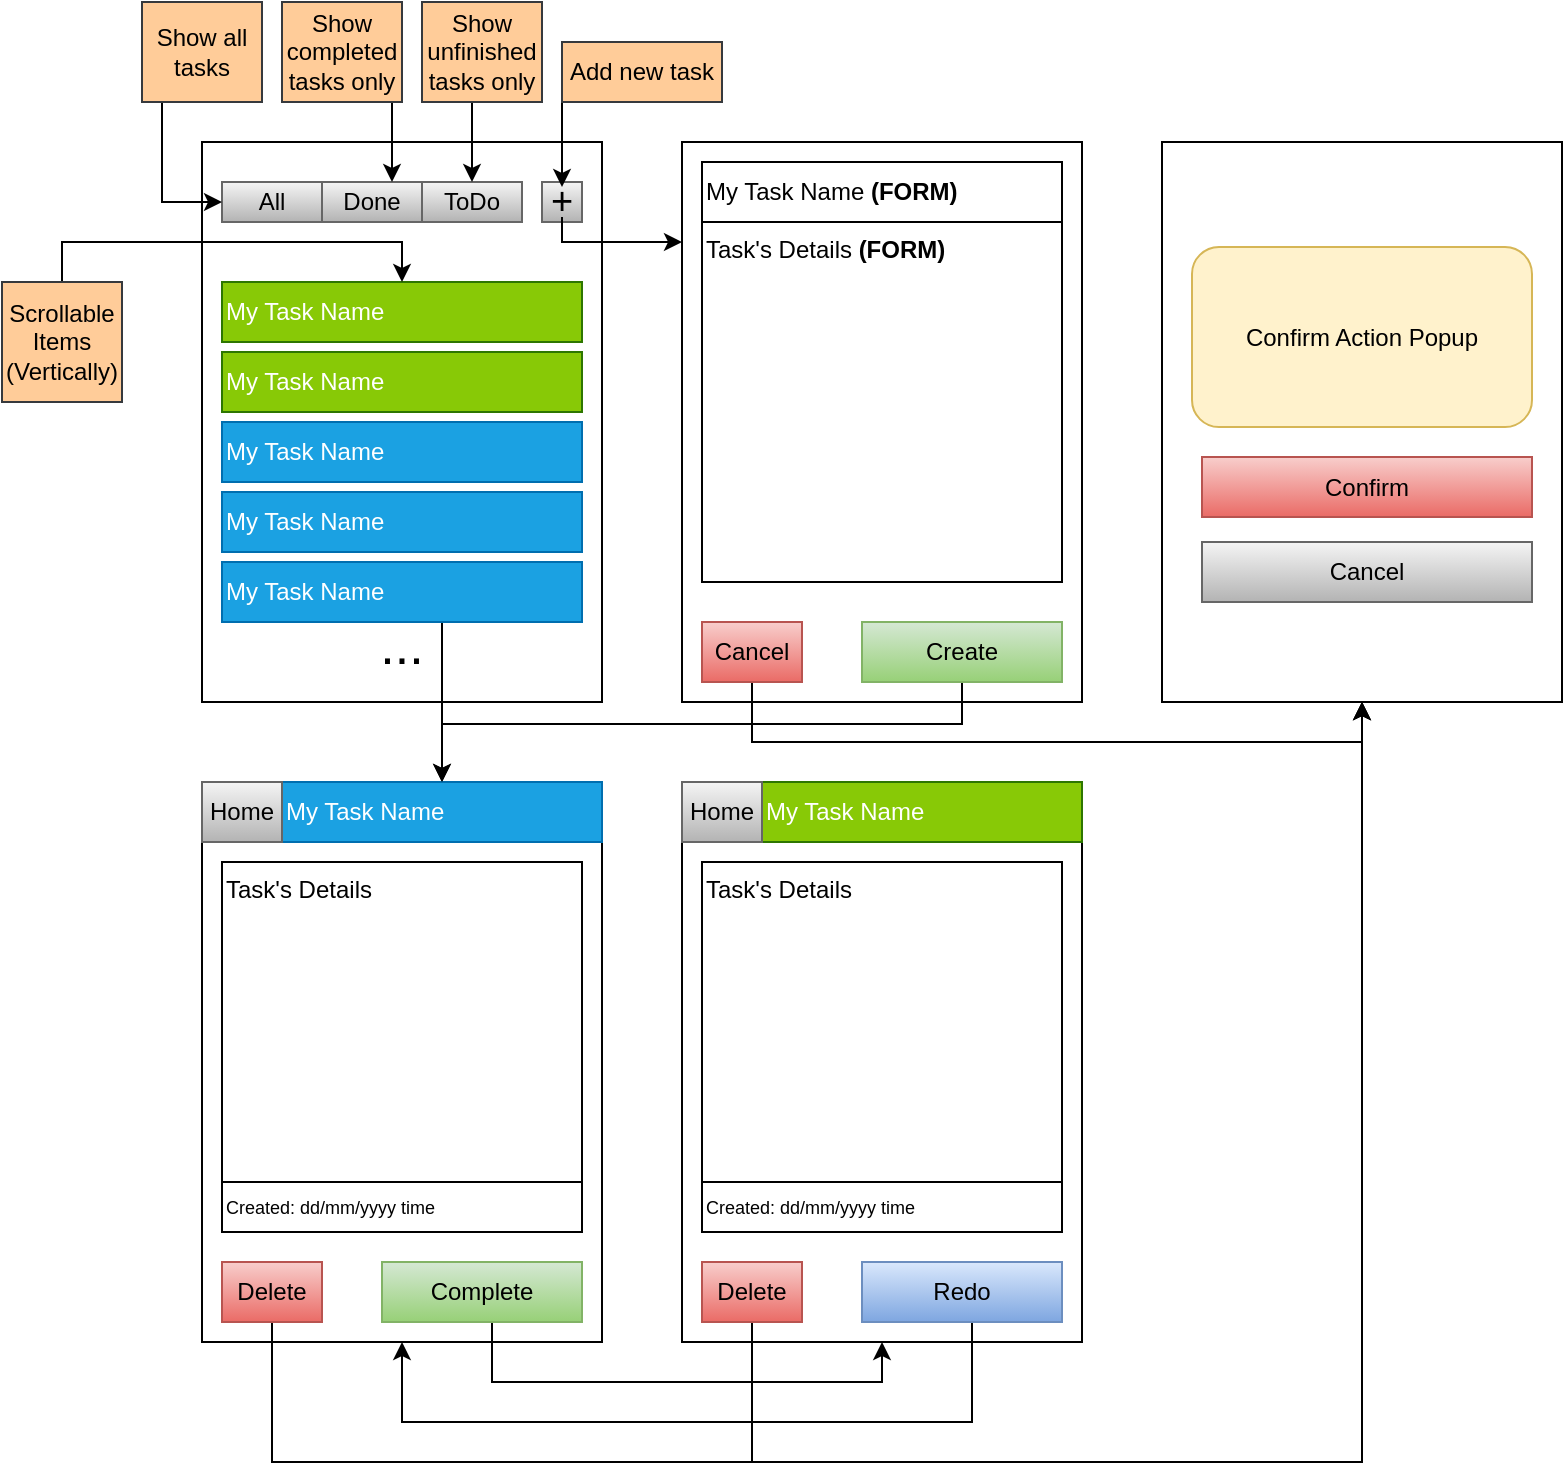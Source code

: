 <mxfile version="21.3.8">
  <diagram name="Page-1" id="eYoOHLzLo969Oum7pFAY">
    <mxGraphModel dx="1509" dy="794" grid="1" gridSize="10" guides="1" tooltips="1" connect="1" arrows="1" fold="1" page="1" pageScale="1" pageWidth="827" pageHeight="1169" math="0" shadow="0">
      <root>
        <mxCell id="0" />
        <mxCell id="1" parent="0" />
        <mxCell id="NqawYDxZaYAyfjhPDusi-1" value="" style="rounded=0;whiteSpace=wrap;html=1;" vertex="1" parent="1">
          <mxGeometry x="514" y="289" width="200" height="280" as="geometry" />
        </mxCell>
        <mxCell id="NqawYDxZaYAyfjhPDusi-3" value="" style="rounded=0;whiteSpace=wrap;html=1;" vertex="1" parent="1">
          <mxGeometry x="514" y="609" width="200" height="280" as="geometry" />
        </mxCell>
        <mxCell id="NqawYDxZaYAyfjhPDusi-9" value="" style="group" vertex="1" connectable="0" parent="1">
          <mxGeometry x="684" y="309" width="20" height="20" as="geometry" />
        </mxCell>
        <mxCell id="NqawYDxZaYAyfjhPDusi-4" value="" style="rounded=0;whiteSpace=wrap;html=1;fillColor=#f5f5f5;gradientColor=#b3b3b3;strokeColor=#666666;" vertex="1" parent="NqawYDxZaYAyfjhPDusi-9">
          <mxGeometry width="20" height="20" as="geometry" />
        </mxCell>
        <mxCell id="NqawYDxZaYAyfjhPDusi-8" value="+" style="text;html=1;strokeColor=none;fillColor=none;align=center;verticalAlign=middle;whiteSpace=wrap;rounded=0;fontSize=19;" vertex="1" parent="NqawYDxZaYAyfjhPDusi-9">
          <mxGeometry x="5" y="2.5" width="10" height="15" as="geometry" />
        </mxCell>
        <mxCell id="NqawYDxZaYAyfjhPDusi-13" value="My Task Name" style="rounded=0;whiteSpace=wrap;html=1;fillColor=#88C906;strokeColor=#2D7600;align=left;fontColor=#ffffff;" vertex="1" parent="1">
          <mxGeometry x="524" y="359" width="180" height="30" as="geometry" />
        </mxCell>
        <mxCell id="NqawYDxZaYAyfjhPDusi-14" value="My Task Name" style="rounded=0;whiteSpace=wrap;html=1;fillColor=#88C906;strokeColor=#2D7600;align=left;fontColor=#ffffff;" vertex="1" parent="1">
          <mxGeometry x="524" y="394" width="180" height="30" as="geometry" />
        </mxCell>
        <mxCell id="NqawYDxZaYAyfjhPDusi-15" value="My Task Name" style="rounded=0;whiteSpace=wrap;html=1;fillColor=#1ba1e2;fontColor=#ffffff;strokeColor=#006EAF;align=left;" vertex="1" parent="1">
          <mxGeometry x="524" y="429" width="180" height="30" as="geometry" />
        </mxCell>
        <mxCell id="NqawYDxZaYAyfjhPDusi-16" value="My Task Name" style="rounded=0;whiteSpace=wrap;html=1;fillColor=#1ba1e2;fontColor=#ffffff;strokeColor=#006EAF;align=left;" vertex="1" parent="1">
          <mxGeometry x="524" y="464" width="180" height="30" as="geometry" />
        </mxCell>
        <mxCell id="NqawYDxZaYAyfjhPDusi-98" style="edgeStyle=orthogonalEdgeStyle;rounded=0;orthogonalLoop=1;jettySize=auto;html=1;entryX=0.5;entryY=0;entryDx=0;entryDy=0;" edge="1" parent="1" source="NqawYDxZaYAyfjhPDusi-17" target="NqawYDxZaYAyfjhPDusi-28">
          <mxGeometry relative="1" as="geometry">
            <Array as="points">
              <mxPoint x="634" y="550" />
              <mxPoint x="634" y="550" />
            </Array>
          </mxGeometry>
        </mxCell>
        <mxCell id="NqawYDxZaYAyfjhPDusi-17" value="My Task Name" style="rounded=0;whiteSpace=wrap;html=1;fillColor=#1ba1e2;fontColor=#ffffff;strokeColor=#006EAF;align=left;" vertex="1" parent="1">
          <mxGeometry x="524" y="499" width="180" height="30" as="geometry" />
        </mxCell>
        <mxCell id="NqawYDxZaYAyfjhPDusi-18" value="Done" style="rounded=0;whiteSpace=wrap;html=1;fillColor=#f5f5f5;gradientColor=#b3b3b3;strokeColor=#666666;" vertex="1" parent="1">
          <mxGeometry x="574" y="309" width="50" height="20" as="geometry" />
        </mxCell>
        <mxCell id="NqawYDxZaYAyfjhPDusi-19" value="ToDo" style="rounded=0;whiteSpace=wrap;html=1;fillColor=#f5f5f5;gradientColor=#b3b3b3;strokeColor=#666666;" vertex="1" parent="1">
          <mxGeometry x="624" y="309" width="50" height="20" as="geometry" />
        </mxCell>
        <mxCell id="NqawYDxZaYAyfjhPDusi-20" style="edgeStyle=orthogonalEdgeStyle;rounded=0;orthogonalLoop=1;jettySize=auto;html=1;exitX=0.5;exitY=1;exitDx=0;exitDy=0;" edge="1" parent="1" source="NqawYDxZaYAyfjhPDusi-18" target="NqawYDxZaYAyfjhPDusi-18">
          <mxGeometry relative="1" as="geometry" />
        </mxCell>
        <mxCell id="NqawYDxZaYAyfjhPDusi-27" value="..." style="text;html=1;strokeColor=none;fillColor=none;align=center;verticalAlign=bottom;whiteSpace=wrap;rounded=0;fontSize=26;" vertex="1" parent="1">
          <mxGeometry x="584" y="539" width="60" height="20" as="geometry" />
        </mxCell>
        <mxCell id="NqawYDxZaYAyfjhPDusi-28" value="My Task Name" style="rounded=0;whiteSpace=wrap;html=1;fillColor=#1ba1e2;fontColor=#ffffff;strokeColor=#006EAF;align=left;" vertex="1" parent="1">
          <mxGeometry x="554" y="609" width="160" height="30" as="geometry" />
        </mxCell>
        <mxCell id="NqawYDxZaYAyfjhPDusi-29" value="Task&#39;s Details" style="rounded=0;whiteSpace=wrap;html=1;align=left;verticalAlign=top;" vertex="1" parent="1">
          <mxGeometry x="524" y="649" width="180" height="160" as="geometry" />
        </mxCell>
        <mxCell id="NqawYDxZaYAyfjhPDusi-30" value="Created: dd/mm/yyyy time" style="rounded=0;whiteSpace=wrap;html=1;fontSize=9;align=left;" vertex="1" parent="1">
          <mxGeometry x="524" y="809" width="180" height="25" as="geometry" />
        </mxCell>
        <mxCell id="NqawYDxZaYAyfjhPDusi-44" style="edgeStyle=orthogonalEdgeStyle;rounded=0;orthogonalLoop=1;jettySize=auto;html=1;entryX=0.5;entryY=1;entryDx=0;entryDy=0;" edge="1" parent="1" source="NqawYDxZaYAyfjhPDusi-31" target="NqawYDxZaYAyfjhPDusi-33">
          <mxGeometry relative="1" as="geometry">
            <mxPoint x="844" y="909" as="targetPoint" />
            <Array as="points">
              <mxPoint x="659" y="909" />
              <mxPoint x="854" y="909" />
            </Array>
          </mxGeometry>
        </mxCell>
        <mxCell id="NqawYDxZaYAyfjhPDusi-31" value="Complete" style="rounded=0;whiteSpace=wrap;html=1;fillColor=#d5e8d4;strokeColor=#82b366;gradientColor=#97d077;" vertex="1" parent="1">
          <mxGeometry x="604" y="849" width="100" height="30" as="geometry" />
        </mxCell>
        <mxCell id="NqawYDxZaYAyfjhPDusi-89" style="edgeStyle=orthogonalEdgeStyle;rounded=0;orthogonalLoop=1;jettySize=auto;html=1;entryX=0.5;entryY=1;entryDx=0;entryDy=0;" edge="1" parent="1" source="NqawYDxZaYAyfjhPDusi-32" target="NqawYDxZaYAyfjhPDusi-81">
          <mxGeometry relative="1" as="geometry">
            <Array as="points">
              <mxPoint x="549" y="949" />
              <mxPoint x="1094" y="949" />
            </Array>
          </mxGeometry>
        </mxCell>
        <mxCell id="NqawYDxZaYAyfjhPDusi-32" value="Delete" style="rounded=0;whiteSpace=wrap;html=1;fillColor=#f8cecc;gradientColor=#ea6b66;strokeColor=#b85450;" vertex="1" parent="1">
          <mxGeometry x="524" y="849" width="50" height="30" as="geometry" />
        </mxCell>
        <mxCell id="NqawYDxZaYAyfjhPDusi-33" value="" style="rounded=0;whiteSpace=wrap;html=1;" vertex="1" parent="1">
          <mxGeometry x="754" y="609" width="200" height="280" as="geometry" />
        </mxCell>
        <mxCell id="NqawYDxZaYAyfjhPDusi-35" value="Task&#39;s Details" style="rounded=0;whiteSpace=wrap;html=1;align=left;verticalAlign=top;" vertex="1" parent="1">
          <mxGeometry x="764" y="649" width="180" height="160" as="geometry" />
        </mxCell>
        <mxCell id="NqawYDxZaYAyfjhPDusi-36" value="Created: dd/mm/yyyy time" style="rounded=0;whiteSpace=wrap;html=1;fontSize=9;align=left;" vertex="1" parent="1">
          <mxGeometry x="764" y="809" width="180" height="25" as="geometry" />
        </mxCell>
        <mxCell id="NqawYDxZaYAyfjhPDusi-43" style="edgeStyle=orthogonalEdgeStyle;rounded=0;orthogonalLoop=1;jettySize=auto;html=1;entryX=0.5;entryY=1;entryDx=0;entryDy=0;" edge="1" parent="1" source="NqawYDxZaYAyfjhPDusi-37" target="NqawYDxZaYAyfjhPDusi-3">
          <mxGeometry relative="1" as="geometry">
            <Array as="points">
              <mxPoint x="899" y="929" />
              <mxPoint x="614" y="929" />
            </Array>
          </mxGeometry>
        </mxCell>
        <mxCell id="NqawYDxZaYAyfjhPDusi-37" value="Redo" style="rounded=0;whiteSpace=wrap;html=1;fillColor=#dae8fc;strokeColor=#6c8ebf;gradientColor=#7ea6e0;" vertex="1" parent="1">
          <mxGeometry x="844" y="849" width="100" height="30" as="geometry" />
        </mxCell>
        <mxCell id="NqawYDxZaYAyfjhPDusi-90" style="edgeStyle=orthogonalEdgeStyle;rounded=0;orthogonalLoop=1;jettySize=auto;html=1;entryX=0.5;entryY=1;entryDx=0;entryDy=0;" edge="1" parent="1" source="NqawYDxZaYAyfjhPDusi-38" target="NqawYDxZaYAyfjhPDusi-81">
          <mxGeometry relative="1" as="geometry">
            <Array as="points">
              <mxPoint x="789" y="949" />
              <mxPoint x="1094" y="949" />
            </Array>
          </mxGeometry>
        </mxCell>
        <mxCell id="NqawYDxZaYAyfjhPDusi-38" value="Delete" style="rounded=0;whiteSpace=wrap;html=1;fillColor=#f8cecc;gradientColor=#ea6b66;strokeColor=#b85450;" vertex="1" parent="1">
          <mxGeometry x="764" y="849" width="50" height="30" as="geometry" />
        </mxCell>
        <mxCell id="NqawYDxZaYAyfjhPDusi-39" value="My Task Name" style="rounded=0;whiteSpace=wrap;html=1;fillColor=#88C906;strokeColor=#2D7600;align=left;fontColor=#ffffff;" vertex="1" parent="1">
          <mxGeometry x="794" y="609" width="160" height="30" as="geometry" />
        </mxCell>
        <mxCell id="NqawYDxZaYAyfjhPDusi-47" value="" style="rounded=0;whiteSpace=wrap;html=1;" vertex="1" parent="1">
          <mxGeometry x="754" y="289" width="200" height="280" as="geometry" />
        </mxCell>
        <mxCell id="NqawYDxZaYAyfjhPDusi-48" value="Task&#39;s Details &lt;b&gt;(FORM)&lt;/b&gt;" style="rounded=0;whiteSpace=wrap;html=1;align=left;verticalAlign=top;" vertex="1" parent="1">
          <mxGeometry x="764" y="329" width="180" height="180" as="geometry" />
        </mxCell>
        <mxCell id="NqawYDxZaYAyfjhPDusi-91" style="edgeStyle=orthogonalEdgeStyle;rounded=0;orthogonalLoop=1;jettySize=auto;html=1;entryX=0.5;entryY=0;entryDx=0;entryDy=0;" edge="1" parent="1" source="NqawYDxZaYAyfjhPDusi-50" target="NqawYDxZaYAyfjhPDusi-28">
          <mxGeometry relative="1" as="geometry">
            <Array as="points">
              <mxPoint x="894" y="580" />
              <mxPoint x="634" y="580" />
            </Array>
          </mxGeometry>
        </mxCell>
        <mxCell id="NqawYDxZaYAyfjhPDusi-50" value="Create" style="rounded=0;whiteSpace=wrap;html=1;fillColor=#d5e8d4;strokeColor=#82b366;gradientColor=#97d077;" vertex="1" parent="1">
          <mxGeometry x="844" y="529" width="100" height="30" as="geometry" />
        </mxCell>
        <mxCell id="NqawYDxZaYAyfjhPDusi-88" style="edgeStyle=orthogonalEdgeStyle;rounded=0;orthogonalLoop=1;jettySize=auto;html=1;entryX=0.5;entryY=1;entryDx=0;entryDy=0;" edge="1" parent="1" source="NqawYDxZaYAyfjhPDusi-51" target="NqawYDxZaYAyfjhPDusi-81">
          <mxGeometry relative="1" as="geometry">
            <Array as="points">
              <mxPoint x="789" y="589" />
              <mxPoint x="1094" y="589" />
            </Array>
          </mxGeometry>
        </mxCell>
        <mxCell id="NqawYDxZaYAyfjhPDusi-51" value="Cancel" style="rounded=0;whiteSpace=wrap;html=1;fillColor=#f8cecc;gradientColor=#ea6b66;strokeColor=#b85450;" vertex="1" parent="1">
          <mxGeometry x="764" y="529" width="50" height="30" as="geometry" />
        </mxCell>
        <mxCell id="NqawYDxZaYAyfjhPDusi-53" value="My Task Name &lt;b&gt;(FORM)&lt;/b&gt;" style="rounded=0;whiteSpace=wrap;html=1;align=left;" vertex="1" parent="1">
          <mxGeometry x="764" y="299" width="180" height="30" as="geometry" />
        </mxCell>
        <mxCell id="NqawYDxZaYAyfjhPDusi-59" style="edgeStyle=orthogonalEdgeStyle;rounded=0;orthogonalLoop=1;jettySize=auto;html=1;entryX=0.5;entryY=0;entryDx=0;entryDy=0;" edge="1" parent="1" source="NqawYDxZaYAyfjhPDusi-58" target="NqawYDxZaYAyfjhPDusi-13">
          <mxGeometry relative="1" as="geometry">
            <Array as="points">
              <mxPoint x="444" y="339" />
              <mxPoint x="614" y="339" />
            </Array>
          </mxGeometry>
        </mxCell>
        <mxCell id="NqawYDxZaYAyfjhPDusi-58" value="Scrollable Items&lt;br&gt;(Vertically)" style="text;html=1;strokeColor=#36393d;fillColor=#ffcc99;align=center;verticalAlign=middle;whiteSpace=wrap;rounded=0;" vertex="1" parent="1">
          <mxGeometry x="414" y="359" width="60" height="60" as="geometry" />
        </mxCell>
        <mxCell id="NqawYDxZaYAyfjhPDusi-61" style="edgeStyle=orthogonalEdgeStyle;rounded=0;orthogonalLoop=1;jettySize=auto;html=1;entryX=0.5;entryY=0;entryDx=0;entryDy=0;" edge="1" parent="1" source="NqawYDxZaYAyfjhPDusi-60" target="NqawYDxZaYAyfjhPDusi-8">
          <mxGeometry relative="1" as="geometry">
            <Array as="points">
              <mxPoint x="694" y="289" />
              <mxPoint x="694" y="289" />
            </Array>
          </mxGeometry>
        </mxCell>
        <mxCell id="NqawYDxZaYAyfjhPDusi-60" value="Add new task" style="text;html=1;strokeColor=#36393d;fillColor=#ffcc99;align=center;verticalAlign=middle;whiteSpace=wrap;rounded=0;" vertex="1" parent="1">
          <mxGeometry x="694" y="239" width="80" height="30" as="geometry" />
        </mxCell>
        <mxCell id="NqawYDxZaYAyfjhPDusi-62" style="edgeStyle=orthogonalEdgeStyle;rounded=0;orthogonalLoop=1;jettySize=auto;html=1;" edge="1" parent="1" source="NqawYDxZaYAyfjhPDusi-8">
          <mxGeometry relative="1" as="geometry">
            <mxPoint x="754" y="339" as="targetPoint" />
            <Array as="points">
              <mxPoint x="694" y="339" />
              <mxPoint x="754" y="339" />
            </Array>
          </mxGeometry>
        </mxCell>
        <mxCell id="NqawYDxZaYAyfjhPDusi-67" style="edgeStyle=orthogonalEdgeStyle;rounded=0;orthogonalLoop=1;jettySize=auto;html=1;" edge="1" parent="1" source="NqawYDxZaYAyfjhPDusi-63" target="NqawYDxZaYAyfjhPDusi-18">
          <mxGeometry relative="1" as="geometry">
            <Array as="points">
              <mxPoint x="609" y="289" />
              <mxPoint x="609" y="289" />
            </Array>
          </mxGeometry>
        </mxCell>
        <mxCell id="NqawYDxZaYAyfjhPDusi-63" value="Show completed tasks only" style="text;html=1;align=center;verticalAlign=middle;whiteSpace=wrap;rounded=0;fillColor=#ffcc99;strokeColor=#36393d;" vertex="1" parent="1">
          <mxGeometry x="554" y="219" width="60" height="50" as="geometry" />
        </mxCell>
        <mxCell id="NqawYDxZaYAyfjhPDusi-66" style="edgeStyle=orthogonalEdgeStyle;rounded=0;orthogonalLoop=1;jettySize=auto;html=1;entryX=0.5;entryY=0;entryDx=0;entryDy=0;" edge="1" parent="1" source="NqawYDxZaYAyfjhPDusi-65" target="NqawYDxZaYAyfjhPDusi-19">
          <mxGeometry relative="1" as="geometry">
            <Array as="points">
              <mxPoint x="654" y="259" />
              <mxPoint x="654" y="259" />
            </Array>
          </mxGeometry>
        </mxCell>
        <mxCell id="NqawYDxZaYAyfjhPDusi-65" value="Show unfinished tasks only" style="text;html=1;strokeColor=#36393d;fillColor=#ffcc99;align=center;verticalAlign=middle;whiteSpace=wrap;rounded=0;" vertex="1" parent="1">
          <mxGeometry x="624" y="219" width="60" height="50" as="geometry" />
        </mxCell>
        <mxCell id="NqawYDxZaYAyfjhPDusi-68" value="All" style="rounded=0;whiteSpace=wrap;html=1;fillColor=#f5f5f5;gradientColor=#b3b3b3;strokeColor=#666666;" vertex="1" parent="1">
          <mxGeometry x="524" y="309" width="50" height="20" as="geometry" />
        </mxCell>
        <mxCell id="NqawYDxZaYAyfjhPDusi-74" style="edgeStyle=orthogonalEdgeStyle;rounded=0;orthogonalLoop=1;jettySize=auto;html=1;entryX=0;entryY=0.5;entryDx=0;entryDy=0;" edge="1" parent="1" source="NqawYDxZaYAyfjhPDusi-70" target="NqawYDxZaYAyfjhPDusi-68">
          <mxGeometry relative="1" as="geometry">
            <Array as="points">
              <mxPoint x="494" y="319" />
            </Array>
          </mxGeometry>
        </mxCell>
        <mxCell id="NqawYDxZaYAyfjhPDusi-70" value="Show all tasks" style="text;html=1;strokeColor=#36393d;fillColor=#ffcc99;align=center;verticalAlign=middle;whiteSpace=wrap;rounded=0;" vertex="1" parent="1">
          <mxGeometry x="484" y="219" width="60" height="50" as="geometry" />
        </mxCell>
        <mxCell id="NqawYDxZaYAyfjhPDusi-81" value="" style="rounded=0;whiteSpace=wrap;html=1;" vertex="1" parent="1">
          <mxGeometry x="994" y="289" width="200" height="280" as="geometry" />
        </mxCell>
        <mxCell id="NqawYDxZaYAyfjhPDusi-83" value="Confirm" style="rounded=0;whiteSpace=wrap;html=1;fillColor=#f8cecc;strokeColor=#b85450;gradientColor=#ea6b66;" vertex="1" parent="1">
          <mxGeometry x="1014" y="446.5" width="165" height="30" as="geometry" />
        </mxCell>
        <mxCell id="NqawYDxZaYAyfjhPDusi-84" value="Cancel" style="rounded=0;whiteSpace=wrap;html=1;fillColor=#f5f5f5;gradientColor=#b3b3b3;strokeColor=#666666;" vertex="1" parent="1">
          <mxGeometry x="1014" y="489" width="165" height="30" as="geometry" />
        </mxCell>
        <mxCell id="NqawYDxZaYAyfjhPDusi-87" value="Confirm Action Popup" style="rounded=1;whiteSpace=wrap;html=1;fillColor=#fff2cc;strokeColor=#d6b656;" vertex="1" parent="1">
          <mxGeometry x="1009" y="341.5" width="170" height="90" as="geometry" />
        </mxCell>
        <mxCell id="NqawYDxZaYAyfjhPDusi-96" value="Home" style="rounded=0;whiteSpace=wrap;html=1;fillColor=#f5f5f5;gradientColor=#b3b3b3;strokeColor=#666666;" vertex="1" parent="1">
          <mxGeometry x="514" y="609" width="40" height="30" as="geometry" />
        </mxCell>
        <mxCell id="NqawYDxZaYAyfjhPDusi-97" value="Home" style="rounded=0;whiteSpace=wrap;html=1;fillColor=#f5f5f5;gradientColor=#b3b3b3;strokeColor=#666666;" vertex="1" parent="1">
          <mxGeometry x="754" y="609" width="40" height="30" as="geometry" />
        </mxCell>
      </root>
    </mxGraphModel>
  </diagram>
</mxfile>
